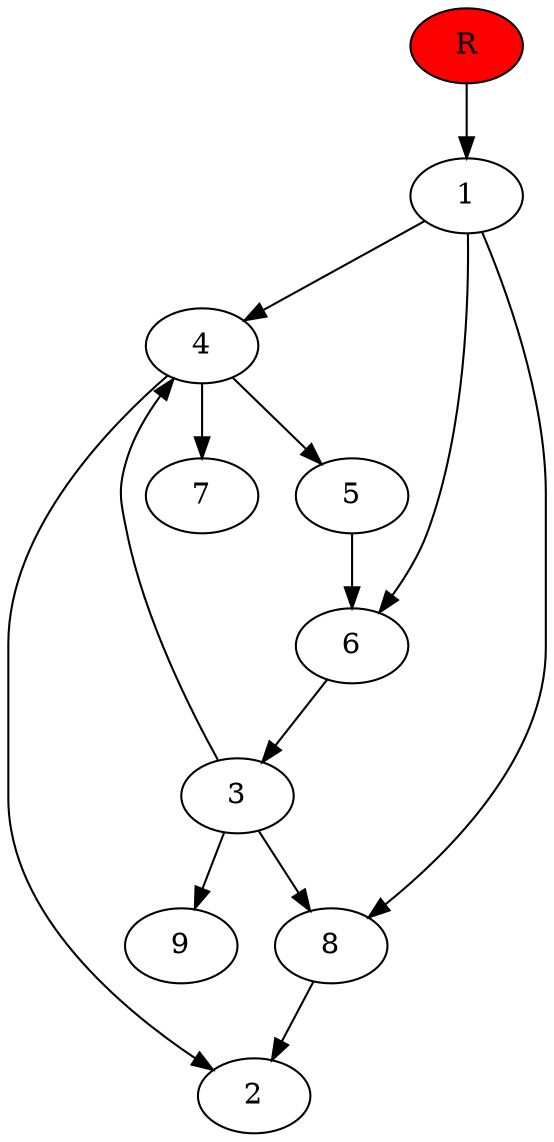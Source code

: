digraph prb70 {
	1
	2
	3
	4
	5
	6
	7
	8
	R [fillcolor="#ff0000" style=filled]
	1 -> 4
	1 -> 6
	1 -> 8
	3 -> 4
	3 -> 8
	3 -> 9
	4 -> 2
	4 -> 5
	4 -> 7
	5 -> 6
	6 -> 3
	8 -> 2
	R -> 1
}
